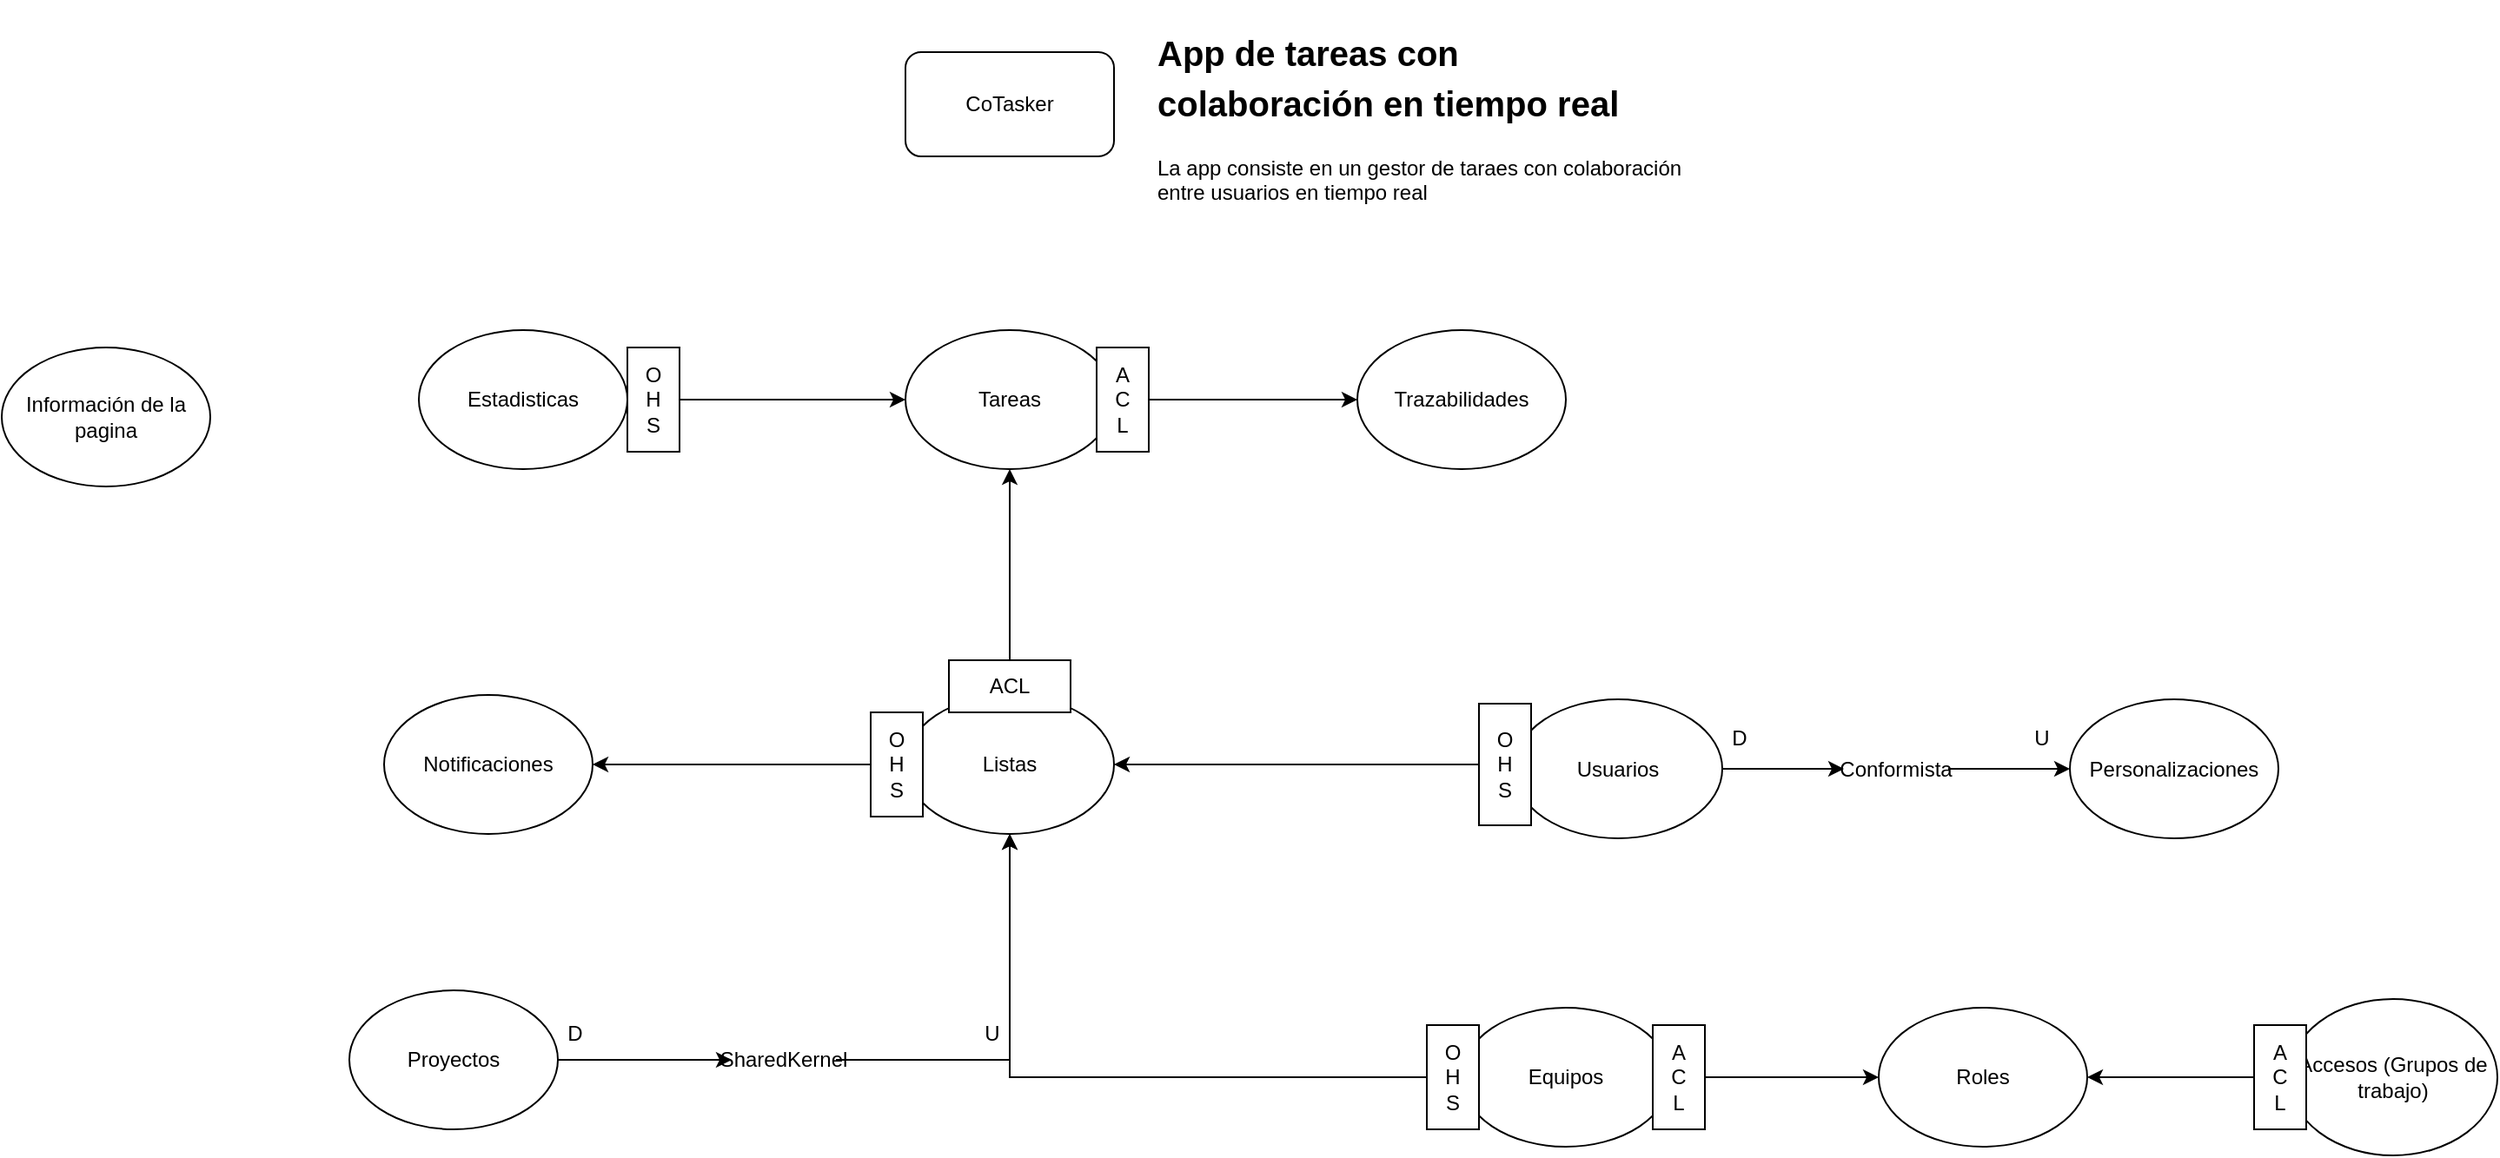 <mxfile version="21.6.6" type="github">
  <diagram name="Página-1" id="NvzPgabB56JG8CDr3OxP">
    <mxGraphModel dx="3572" dy="1577" grid="1" gridSize="10" guides="1" tooltips="1" connect="1" arrows="1" fold="1" page="1" pageScale="1" pageWidth="827" pageHeight="1169" math="0" shadow="0">
      <root>
        <mxCell id="0" />
        <mxCell id="1" parent="0" />
        <mxCell id="ttlBFWV9nzo2t8zSkw92-1" value="Información de la pagina" style="ellipse;whiteSpace=wrap;html=1;" vertex="1" parent="1">
          <mxGeometry x="-790" y="210" width="120" height="80" as="geometry" />
        </mxCell>
        <mxCell id="ttlBFWV9nzo2t8zSkw92-2" value="Listas" style="ellipse;whiteSpace=wrap;html=1;" vertex="1" parent="1">
          <mxGeometry x="-270" y="410" width="120" height="80" as="geometry" />
        </mxCell>
        <mxCell id="ttlBFWV9nzo2t8zSkw92-3" value="Tareas" style="ellipse;whiteSpace=wrap;html=1;" vertex="1" parent="1">
          <mxGeometry x="-270" y="200" width="120" height="80" as="geometry" />
        </mxCell>
        <mxCell id="ttlBFWV9nzo2t8zSkw92-4" value="Equipos" style="ellipse;whiteSpace=wrap;html=1;" vertex="1" parent="1">
          <mxGeometry x="50" y="590" width="120" height="80" as="geometry" />
        </mxCell>
        <mxCell id="ttlBFWV9nzo2t8zSkw92-5" value="Usuarios" style="ellipse;whiteSpace=wrap;html=1;" vertex="1" parent="1">
          <mxGeometry x="80" y="412.5" width="120" height="80" as="geometry" />
        </mxCell>
        <mxCell id="ttlBFWV9nzo2t8zSkw92-6" value="Roles" style="ellipse;whiteSpace=wrap;html=1;" vertex="1" parent="1">
          <mxGeometry x="290" y="590" width="120" height="80" as="geometry" />
        </mxCell>
        <mxCell id="ttlBFWV9nzo2t8zSkw92-7" value="Trazabilidades" style="ellipse;whiteSpace=wrap;html=1;" vertex="1" parent="1">
          <mxGeometry x="-10" y="200" width="120" height="80" as="geometry" />
        </mxCell>
        <mxCell id="ttlBFWV9nzo2t8zSkw92-8" style="edgeStyle=orthogonalEdgeStyle;rounded=0;orthogonalLoop=1;jettySize=auto;html=1;" edge="1" parent="1" source="ttlBFWV9nzo2t8zSkw92-17" target="ttlBFWV9nzo2t8zSkw92-2">
          <mxGeometry relative="1" as="geometry" />
        </mxCell>
        <mxCell id="ttlBFWV9nzo2t8zSkw92-9" value="Proyectos" style="ellipse;whiteSpace=wrap;html=1;" vertex="1" parent="1">
          <mxGeometry x="-590" y="580" width="120" height="80" as="geometry" />
        </mxCell>
        <mxCell id="ttlBFWV9nzo2t8zSkw92-10" value="Personalizaciones" style="ellipse;whiteSpace=wrap;html=1;" vertex="1" parent="1">
          <mxGeometry x="400" y="412.5" width="120" height="80" as="geometry" />
        </mxCell>
        <mxCell id="ttlBFWV9nzo2t8zSkw92-11" value="Estadisticas" style="ellipse;whiteSpace=wrap;html=1;" vertex="1" parent="1">
          <mxGeometry x="-550" y="200" width="120" height="80" as="geometry" />
        </mxCell>
        <mxCell id="ttlBFWV9nzo2t8zSkw92-12" value="Accesos (Grupos de trabajo)" style="ellipse;whiteSpace=wrap;html=1;" vertex="1" parent="1">
          <mxGeometry x="526" y="585" width="120" height="90" as="geometry" />
        </mxCell>
        <mxCell id="ttlBFWV9nzo2t8zSkw92-13" value="Notificaciones" style="ellipse;whiteSpace=wrap;html=1;" vertex="1" parent="1">
          <mxGeometry x="-570" y="410" width="120" height="80" as="geometry" />
        </mxCell>
        <mxCell id="ttlBFWV9nzo2t8zSkw92-14" style="edgeStyle=orthogonalEdgeStyle;rounded=0;orthogonalLoop=1;jettySize=auto;html=1;entryX=0;entryY=0.5;entryDx=0;entryDy=0;" edge="1" parent="1" source="ttlBFWV9nzo2t8zSkw92-15" target="ttlBFWV9nzo2t8zSkw92-7">
          <mxGeometry relative="1" as="geometry" />
        </mxCell>
        <mxCell id="ttlBFWV9nzo2t8zSkw92-15" value="A&lt;br&gt;C&lt;br&gt;L" style="rounded=0;whiteSpace=wrap;html=1;" vertex="1" parent="1">
          <mxGeometry x="-160" y="210" width="30" height="60" as="geometry" />
        </mxCell>
        <mxCell id="ttlBFWV9nzo2t8zSkw92-16" value="" style="edgeStyle=orthogonalEdgeStyle;rounded=0;orthogonalLoop=1;jettySize=auto;html=1;" edge="1" parent="1" source="ttlBFWV9nzo2t8zSkw92-9" target="ttlBFWV9nzo2t8zSkw92-17">
          <mxGeometry relative="1" as="geometry">
            <mxPoint x="-305" y="590" as="sourcePoint" />
            <mxPoint x="-305" y="510" as="targetPoint" />
          </mxGeometry>
        </mxCell>
        <mxCell id="ttlBFWV9nzo2t8zSkw92-17" value="SharedKernel" style="text;html=1;strokeColor=none;fillColor=none;align=center;verticalAlign=middle;whiteSpace=wrap;rounded=0;" vertex="1" parent="1">
          <mxGeometry x="-370" y="605" width="60" height="30" as="geometry" />
        </mxCell>
        <mxCell id="ttlBFWV9nzo2t8zSkw92-18" value="U" style="text;html=1;strokeColor=none;fillColor=none;align=center;verticalAlign=middle;whiteSpace=wrap;rounded=0;" vertex="1" parent="1">
          <mxGeometry x="-250" y="590" width="60" height="30" as="geometry" />
        </mxCell>
        <mxCell id="ttlBFWV9nzo2t8zSkw92-19" value="D" style="text;html=1;strokeColor=none;fillColor=none;align=center;verticalAlign=middle;whiteSpace=wrap;rounded=0;" vertex="1" parent="1">
          <mxGeometry x="-490" y="590" width="60" height="30" as="geometry" />
        </mxCell>
        <mxCell id="ttlBFWV9nzo2t8zSkw92-20" style="edgeStyle=orthogonalEdgeStyle;rounded=0;orthogonalLoop=1;jettySize=auto;html=1;" edge="1" parent="1" source="ttlBFWV9nzo2t8zSkw92-21" target="ttlBFWV9nzo2t8zSkw92-2">
          <mxGeometry relative="1" as="geometry" />
        </mxCell>
        <mxCell id="ttlBFWV9nzo2t8zSkw92-21" value="O&lt;br&gt;H&lt;br&gt;S" style="rounded=0;whiteSpace=wrap;html=1;" vertex="1" parent="1">
          <mxGeometry x="30" y="600" width="30" height="60" as="geometry" />
        </mxCell>
        <mxCell id="ttlBFWV9nzo2t8zSkw92-22" style="edgeStyle=orthogonalEdgeStyle;rounded=0;orthogonalLoop=1;jettySize=auto;html=1;" edge="1" parent="1" source="ttlBFWV9nzo2t8zSkw92-23" target="ttlBFWV9nzo2t8zSkw92-13">
          <mxGeometry relative="1" as="geometry" />
        </mxCell>
        <mxCell id="ttlBFWV9nzo2t8zSkw92-23" value="O&lt;br&gt;H&lt;br&gt;S" style="rounded=0;whiteSpace=wrap;html=1;" vertex="1" parent="1">
          <mxGeometry x="-290" y="420" width="30" height="60" as="geometry" />
        </mxCell>
        <mxCell id="ttlBFWV9nzo2t8zSkw92-24" style="edgeStyle=orthogonalEdgeStyle;rounded=0;orthogonalLoop=1;jettySize=auto;html=1;" edge="1" parent="1" source="ttlBFWV9nzo2t8zSkw92-25" target="ttlBFWV9nzo2t8zSkw92-3">
          <mxGeometry relative="1" as="geometry" />
        </mxCell>
        <mxCell id="ttlBFWV9nzo2t8zSkw92-25" value="ACL" style="rounded=0;whiteSpace=wrap;html=1;" vertex="1" parent="1">
          <mxGeometry x="-245" y="390" width="70" height="30" as="geometry" />
        </mxCell>
        <mxCell id="ttlBFWV9nzo2t8zSkw92-26" style="edgeStyle=orthogonalEdgeStyle;rounded=0;orthogonalLoop=1;jettySize=auto;html=1;entryX=1;entryY=0.5;entryDx=0;entryDy=0;" edge="1" parent="1" source="ttlBFWV9nzo2t8zSkw92-27" target="ttlBFWV9nzo2t8zSkw92-2">
          <mxGeometry relative="1" as="geometry" />
        </mxCell>
        <mxCell id="ttlBFWV9nzo2t8zSkw92-27" value="O&lt;br&gt;H&lt;br&gt;S" style="rounded=0;whiteSpace=wrap;html=1;direction=south;" vertex="1" parent="1">
          <mxGeometry x="60" y="415" width="30" height="70" as="geometry" />
        </mxCell>
        <mxCell id="ttlBFWV9nzo2t8zSkw92-28" style="edgeStyle=orthogonalEdgeStyle;rounded=0;orthogonalLoop=1;jettySize=auto;html=1;" edge="1" parent="1" source="ttlBFWV9nzo2t8zSkw92-29" target="ttlBFWV9nzo2t8zSkw92-3">
          <mxGeometry relative="1" as="geometry" />
        </mxCell>
        <mxCell id="ttlBFWV9nzo2t8zSkw92-29" value="O&lt;br&gt;H&lt;br&gt;S" style="rounded=0;whiteSpace=wrap;html=1;" vertex="1" parent="1">
          <mxGeometry x="-430" y="210" width="30" height="60" as="geometry" />
        </mxCell>
        <mxCell id="ttlBFWV9nzo2t8zSkw92-30" value="" style="edgeStyle=orthogonalEdgeStyle;rounded=0;orthogonalLoop=1;jettySize=auto;html=1;" edge="1" parent="1" source="ttlBFWV9nzo2t8zSkw92-5" target="ttlBFWV9nzo2t8zSkw92-32">
          <mxGeometry relative="1" as="geometry">
            <mxPoint x="365" y="407.5" as="sourcePoint" />
            <mxPoint x="500" y="407.5" as="targetPoint" />
          </mxGeometry>
        </mxCell>
        <mxCell id="ttlBFWV9nzo2t8zSkw92-31" style="edgeStyle=orthogonalEdgeStyle;rounded=0;orthogonalLoop=1;jettySize=auto;html=1;entryX=0;entryY=0.5;entryDx=0;entryDy=0;" edge="1" parent="1" source="ttlBFWV9nzo2t8zSkw92-32" target="ttlBFWV9nzo2t8zSkw92-10">
          <mxGeometry relative="1" as="geometry" />
        </mxCell>
        <mxCell id="ttlBFWV9nzo2t8zSkw92-32" value="Conformista" style="text;html=1;strokeColor=none;fillColor=none;align=center;verticalAlign=middle;whiteSpace=wrap;rounded=0;" vertex="1" parent="1">
          <mxGeometry x="270" y="437.5" width="60" height="30" as="geometry" />
        </mxCell>
        <mxCell id="ttlBFWV9nzo2t8zSkw92-33" value="D" style="text;html=1;strokeColor=none;fillColor=none;align=center;verticalAlign=middle;whiteSpace=wrap;rounded=0;" vertex="1" parent="1">
          <mxGeometry x="180" y="420" width="60" height="30" as="geometry" />
        </mxCell>
        <mxCell id="ttlBFWV9nzo2t8zSkw92-34" value="U" style="text;html=1;strokeColor=none;fillColor=none;align=center;verticalAlign=middle;whiteSpace=wrap;rounded=0;" vertex="1" parent="1">
          <mxGeometry x="354" y="420" width="60" height="30" as="geometry" />
        </mxCell>
        <mxCell id="ttlBFWV9nzo2t8zSkw92-35" style="edgeStyle=orthogonalEdgeStyle;rounded=0;orthogonalLoop=1;jettySize=auto;html=1;" edge="1" parent="1" source="ttlBFWV9nzo2t8zSkw92-36" target="ttlBFWV9nzo2t8zSkw92-6">
          <mxGeometry relative="1" as="geometry" />
        </mxCell>
        <mxCell id="ttlBFWV9nzo2t8zSkw92-36" value="A&lt;br&gt;C&lt;br&gt;L" style="rounded=0;whiteSpace=wrap;html=1;" vertex="1" parent="1">
          <mxGeometry x="506" y="600" width="30" height="60" as="geometry" />
        </mxCell>
        <mxCell id="ttlBFWV9nzo2t8zSkw92-37" style="edgeStyle=orthogonalEdgeStyle;rounded=0;orthogonalLoop=1;jettySize=auto;html=1;entryX=0;entryY=0.5;entryDx=0;entryDy=0;" edge="1" parent="1" source="ttlBFWV9nzo2t8zSkw92-38" target="ttlBFWV9nzo2t8zSkw92-6">
          <mxGeometry relative="1" as="geometry" />
        </mxCell>
        <mxCell id="ttlBFWV9nzo2t8zSkw92-38" value="A&lt;br&gt;C&lt;br&gt;L" style="rounded=0;whiteSpace=wrap;html=1;" vertex="1" parent="1">
          <mxGeometry x="160" y="600" width="30" height="60" as="geometry" />
        </mxCell>
        <mxCell id="ttlBFWV9nzo2t8zSkw92-39" value="CoTasker" style="rounded=1;whiteSpace=wrap;html=1;" vertex="1" parent="1">
          <mxGeometry x="-270" y="40" width="120" height="60" as="geometry" />
        </mxCell>
        <mxCell id="ttlBFWV9nzo2t8zSkw92-40" value="&lt;h1&gt;&lt;font style=&quot;font-size: 20px;&quot;&gt;App de tareas con colaboración en tiempo real&lt;/font&gt;&lt;/h1&gt;&lt;p&gt;La app consiste en un gestor de taraes con colaboración entre usuarios en tiempo real&lt;/p&gt;" style="text;html=1;strokeColor=none;fillColor=none;spacing=5;spacingTop=-20;whiteSpace=wrap;overflow=hidden;rounded=0;" vertex="1" parent="1">
          <mxGeometry x="-130" y="20" width="310" height="120" as="geometry" />
        </mxCell>
      </root>
    </mxGraphModel>
  </diagram>
</mxfile>
